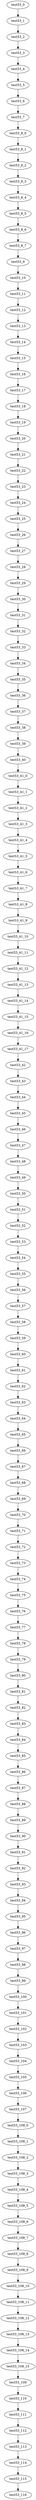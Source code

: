 digraph G {
test53_0->test53_1;
test53_1->test53_2;
test53_2->test53_3;
test53_3->test53_4;
test53_4->test53_5;
test53_5->test53_6;
test53_6->test53_7;
test53_7->test53_8_0;
test53_8_0->test53_8_1;
test53_8_1->test53_8_2;
test53_8_2->test53_8_3;
test53_8_3->test53_8_4;
test53_8_4->test53_8_5;
test53_8_5->test53_8_6;
test53_8_6->test53_8_7;
test53_8_7->test53_9;
test53_9->test53_10;
test53_10->test53_11;
test53_11->test53_12;
test53_12->test53_13;
test53_13->test53_14;
test53_14->test53_15;
test53_15->test53_16;
test53_16->test53_17;
test53_17->test53_18;
test53_18->test53_19;
test53_19->test53_20;
test53_20->test53_21;
test53_21->test53_22;
test53_22->test53_23;
test53_23->test53_24;
test53_24->test53_25;
test53_25->test53_26;
test53_26->test53_27;
test53_27->test53_28;
test53_28->test53_29;
test53_29->test53_30;
test53_30->test53_31;
test53_31->test53_32;
test53_32->test53_33;
test53_33->test53_34;
test53_34->test53_35;
test53_35->test53_36;
test53_36->test53_37;
test53_37->test53_38;
test53_38->test53_39;
test53_39->test53_40;
test53_40->test53_41_0;
test53_41_0->test53_41_1;
test53_41_1->test53_41_2;
test53_41_2->test53_41_3;
test53_41_3->test53_41_4;
test53_41_4->test53_41_5;
test53_41_5->test53_41_6;
test53_41_6->test53_41_7;
test53_41_7->test53_41_8;
test53_41_8->test53_41_9;
test53_41_9->test53_41_10;
test53_41_10->test53_41_11;
test53_41_11->test53_41_12;
test53_41_12->test53_41_13;
test53_41_13->test53_41_14;
test53_41_14->test53_41_15;
test53_41_15->test53_41_16;
test53_41_16->test53_41_17;
test53_41_17->test53_42;
test53_42->test53_43;
test53_43->test53_44;
test53_44->test53_45;
test53_45->test53_46;
test53_46->test53_47;
test53_47->test53_48;
test53_48->test53_49;
test53_49->test53_50;
test53_50->test53_51;
test53_51->test53_52;
test53_52->test53_53;
test53_53->test53_54;
test53_54->test53_55;
test53_55->test53_56;
test53_56->test53_57;
test53_57->test53_58;
test53_58->test53_59;
test53_59->test53_60;
test53_60->test53_61;
test53_61->test53_62;
test53_62->test53_63;
test53_63->test53_64;
test53_64->test53_65;
test53_65->test53_66;
test53_66->test53_67;
test53_67->test53_68;
test53_68->test53_69;
test53_69->test53_70;
test53_70->test53_71;
test53_71->test53_72;
test53_72->test53_73;
test53_73->test53_74;
test53_74->test53_75;
test53_75->test53_76;
test53_76->test53_77;
test53_77->test53_78;
test53_78->test53_79;
test53_79->test53_80;
test53_80->test53_81;
test53_81->test53_82;
test53_82->test53_83;
test53_83->test53_84;
test53_84->test53_85;
test53_85->test53_86;
test53_86->test53_87;
test53_87->test53_88;
test53_88->test53_89;
test53_89->test53_90;
test53_90->test53_91;
test53_91->test53_92;
test53_92->test53_93;
test53_93->test53_94;
test53_94->test53_95;
test53_95->test53_96;
test53_96->test53_97;
test53_97->test53_98;
test53_98->test53_99;
test53_99->test53_100;
test53_100->test53_101;
test53_101->test53_102;
test53_102->test53_103;
test53_103->test53_104;
test53_104->test53_105;
test53_105->test53_106;
test53_106->test53_107;
test53_107->test53_108_0;
test53_108_0->test53_108_1;
test53_108_1->test53_108_2;
test53_108_2->test53_108_3;
test53_108_3->test53_108_4;
test53_108_4->test53_108_5;
test53_108_5->test53_108_6;
test53_108_6->test53_108_7;
test53_108_7->test53_108_8;
test53_108_8->test53_108_9;
test53_108_9->test53_108_10;
test53_108_10->test53_108_11;
test53_108_11->test53_108_12;
test53_108_12->test53_108_13;
test53_108_13->test53_108_14;
test53_108_14->test53_108_15;
test53_108_15->test53_109;
test53_109->test53_110;
test53_110->test53_111;
test53_111->test53_112;
test53_112->test53_113;
test53_113->test53_114;
test53_114->test53_115;
test53_115->test53_116;

}
